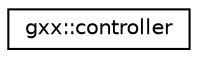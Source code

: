 digraph "Graphical Class Hierarchy"
{
  edge [fontname="Helvetica",fontsize="10",labelfontname="Helvetica",labelfontsize="10"];
  node [fontname="Helvetica",fontsize="10",shape=record];
  rankdir="LR";
  Node1 [label="gxx::controller",height=0.2,width=0.4,color="black", fillcolor="white", style="filled",URL="$classgxx_1_1controller.html"];
}
